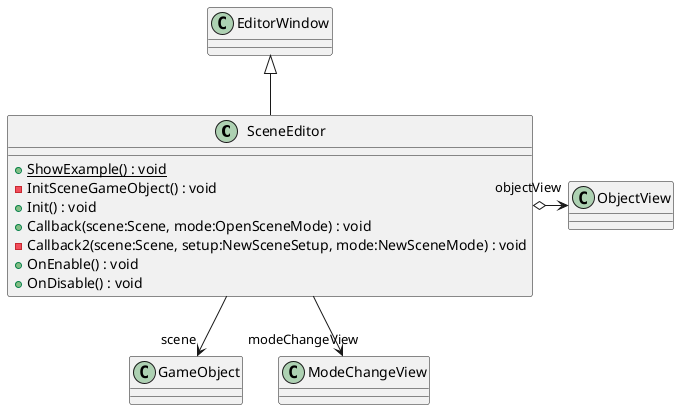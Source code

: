 @startuml
class SceneEditor {
    + {static} ShowExample() : void
    - InitSceneGameObject() : void
    + Init() : void
    + Callback(scene:Scene, mode:OpenSceneMode) : void
    - Callback2(scene:Scene, setup:NewSceneSetup, mode:NewSceneMode) : void
    + OnEnable() : void
    + OnDisable() : void
}
EditorWindow <|-- SceneEditor
SceneEditor --> "scene" GameObject
SceneEditor o-> "objectView" ObjectView
SceneEditor --> "modeChangeView" ModeChangeView
@enduml
